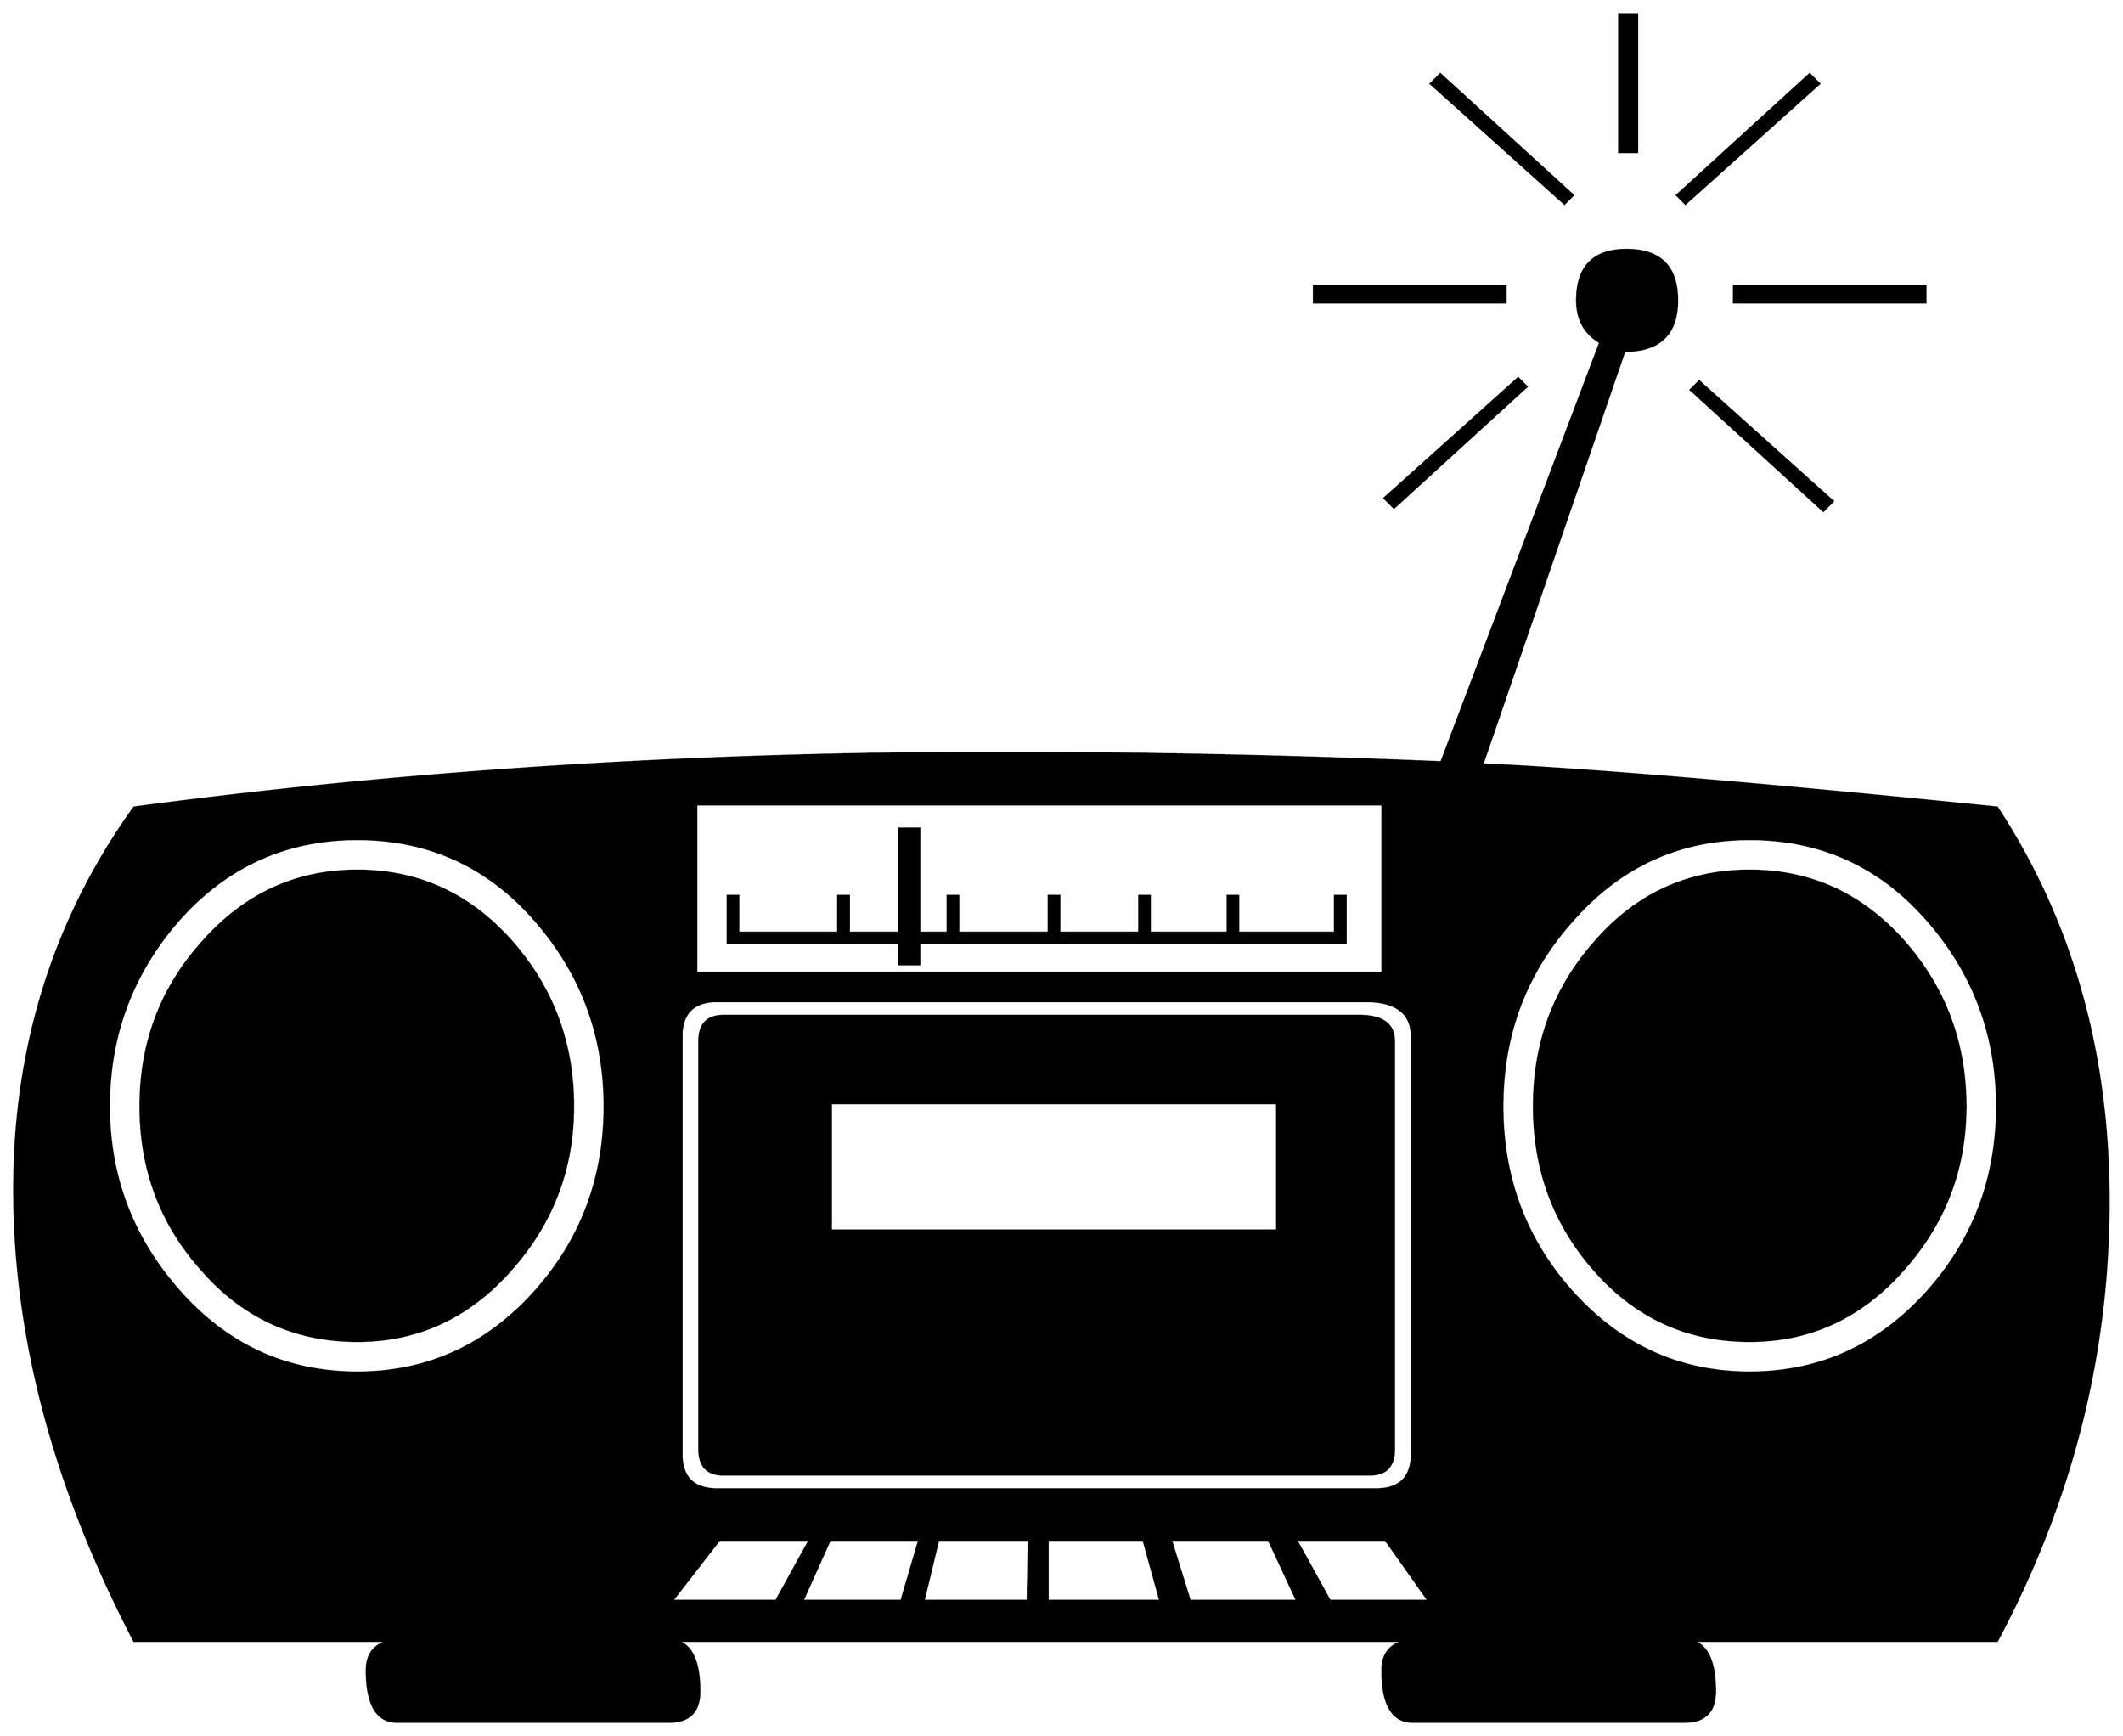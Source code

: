 


\begin{tikzpicture}[y=0.80pt, x=0.80pt, yscale=-1.0, xscale=1.0, inner sep=0pt, outer sep=0pt]
\begin{scope}[shift={(100.0,1903.0)},nonzero rule]
  \path[draw=.,fill=.,line width=1.600pt] (1747.0,-1525.0) --
    (1620.0,-1411.0) -- (1612.0,-1419.0) -- (1738.0,-1534.0) --
    (1747.0,-1525.0) -- cycle(1574.0,-1460.0) --
    (1557.0,-1460.0) -- (1557.0,-1591.0) -- (1574.0,-1591.0) --
    (1574.0,-1460.0) -- cycle(1848.0,-1317.0) --
    (1666.0,-1317.0) -- (1666.0,-1333.0) -- (1848.0,-1333.0) --
    (1848.0,-1317.0) -- cycle(1513.0,-1419.0) --
    (1505.0,-1411.0) -- (1378.0,-1525.0) -- (1387.0,-1534.0) --
    (1513.0,-1419.0) -- cycle(1760.0,-1128.0) --
    (1751.0,-1119.0) -- (1625.0,-1234.0) -- (1633.0,-1242.0) --
    (1760.0,-1128.0) -- cycle(1449.0,-1317.0) --
    (1267.0,-1317.0) -- (1267.0,-1333.0) -- (1449.0,-1333.0) --
    (1449.0,-1317.0) -- cycle(1469.0,-1237.0) --
    (1343.0,-1122.0) -- (1334.0,-1131.0) -- (1461.0,-1245.0) --
    (1469.0,-1237.0) -- cycle(2022.0,-463.0) .. controls
    (2022.0,-317.0) and (1986.667,-177.667) .. (1916.0,-45.0) --
    (1626.0,-45.0) .. controls (1640.667,-41.0) and (1648.0,-25.0)
    .. (1648.0,3.0) .. controls (1648.0,22.333) and (1638.333,32.0)
    .. (1619.0,32.0) -- (1361.0,32.0) .. controls (1341.667,32.0)
    and (1332.0,15.667) .. (1332.0,-17.0) .. controls
    (1332.0,-32.333) and (1339.333,-41.667) .. (1354.0,-45.0) --
    (661.0,-45.0) .. controls (675.667,-41.0) and (683.0,-25.0) ..
    (683.0,3.0) .. controls (683.0,22.333) and (673.333,32.0) ..
    (654.0,32.0) -- (396.0,32.0) .. controls (376.667,32.0) and
    (367.0,15.667) .. (367.0,-17.0) .. controls (367.0,-32.333) and
    (374.333,-41.667) .. (389.0,-45.0) -- (146.0,-45.0) .. controls
    (70.0,-191.0) and (32.0,-334.0) .. (32.0,-474.0) .. controls
    (32.0,-610.0) and (70.0,-731.0) .. (146.0,-837.0) ..
    controls (406.0,-871.667) and (679.0,-889.0) .. (965.0,-889.0)
    .. controls (1103.0,-889.0) and (1244.0,-886.0) ..
    (1388.0,-880.0) -- (1539.0,-1279.0) .. controls
    (1524.333,-1287.667) and (1517.0,-1301.0) .. (1517.0,-1319.0) ..
    controls (1517.0,-1351.0) and (1532.667,-1367.0) ..
    (1564.0,-1367.0) .. controls (1596.0,-1367.0) and
    (1612.0,-1351.0) .. (1612.0,-1319.0) .. controls
    (1612.0,-1287.0) and (1595.333,-1271.0) .. (1562.0,-1271.0) --
    (1427.0,-878.0) .. controls (1529.0,-873.333) and
    (1692.0,-859.667) .. (1916.0,-837.0) .. controls
    (1986.667,-729.0) and (2022.0,-604.333) .. (2022.0,-463.0) --
    cycle(1916.0,-553.0) .. controls (1916.0,-621.0) and
    (1893.667,-680.333) .. (1849.0,-731.0) .. controls
    (1804.333,-781.667) and (1748.333,-807.0) .. (1681.0,-807.0) ..
    controls (1613.667,-807.0) and (1557.333,-781.0) ..
    (1512.0,-729.0) .. controls (1468.0,-679.667) and
    (1446.0,-621.0) .. (1446.0,-553.0) .. controls
    (1446.0,-485.0) and (1468.0,-426.333) .. (1512.0,-377.0) ..
    controls (1558.0,-325.667) and (1614.333,-300.0) ..
    (1681.0,-300.0) .. controls (1747.667,-300.0) and
    (1804.0,-325.667) .. (1850.0,-377.0) .. controls
    (1894.0,-426.333) and (1916.0,-485.0) .. (1916.0,-553.0) --
    cycle(1332.0,-680.0) -- (1332.0,-840.0) -- (680.0,-840.0) --
    (680.0,-680.0) -- (1332.0,-680.0) -- cycle(1360.0,-223.0) --
    (1360.0,-619.0) .. controls (1360.0,-641.667) and
    (1345.333,-653.0) .. (1316.0,-653.0) -- (700.0,-653.0) ..
    controls (677.333,-653.0) and (666.0,-641.667) .. (666.0,-619.0)
    -- (666.0,-223.0) .. controls (666.0,-200.333) and
    (677.333,-189.0) .. (700.0,-189.0) -- (1326.0,-189.0) ..
    controls (1348.667,-189.0) and (1360.0,-200.333) ..
    (1360.0,-223.0) -- cycle(1376.0,-83.0) -- (1335.0,-141.0) --
    (1250.0,-141.0) -- (1282.0,-83.0) -- (1376.0,-83.0) --
    cycle(1251.0,-83.0) -- (1224.0,-141.0) -- (1131.0,-141.0) --
    (1149.0,-83.0) -- (1251.0,-83.0) -- cycle(1121.0,-83.0) --
    (1105.0,-141.0) -- (1014.0,-141.0) -- (1014.0,-83.0) --
    (1121.0,-83.0) -- cycle(996.0,-141.0) -- (910.0,-141.0) --
    (896.0,-83.0) -- (995.0,-83.0) -- (996.0,-141.0) --
    cycle(892.0,-141.0) -- (807.0,-141.0) -- (781.0,-83.0) --
    (875.0,-83.0) -- (892.0,-141.0) -- cycle(593.0,-553.0) ..
    controls (593.0,-621.0) and (570.667,-680.333) .. (526.0,-731.0)
    .. controls (481.333,-781.667) and (425.333,-807.0) ..
    (358.0,-807.0) .. controls (290.667,-807.0) and (234.333,-781.667)
    .. (189.0,-731.0) .. controls (144.333,-680.333) and
    (122.0,-621.0) .. (122.0,-553.0) .. controls (122.0,-485.667)
    and (144.667,-426.667) .. (190.0,-376.0) .. controls
    (235.333,-325.333) and (291.333,-300.0) .. (358.0,-300.0) ..
    controls (424.667,-300.0) and (481.0,-325.667) .. (527.0,-377.0)
    .. controls (571.0,-426.333) and (593.0,-485.0) ..
    (593.0,-553.0) -- cycle(788.0,-141.0) -- (702.0,-141.0) --
    (657.0,-83.0) -- (756.0,-83.0) -- (788.0,-141.0) --
    cycle(1886.0,-553.0) .. controls (1886.0,-494.333) and
    (1866.667,-443.0) .. (1828.0,-399.0) .. controls
    (1788.0,-353.0) and (1739.0,-330.0) .. (1681.0,-330.0) ..
    controls (1621.667,-330.0) and (1572.333,-352.667) ..
    (1533.0,-398.0) .. controls (1495.0,-441.333) and
    (1476.0,-493.0) .. (1476.0,-553.0) .. controls
    (1476.0,-613.0) and (1495.0,-664.667) .. (1533.0,-708.0) ..
    controls (1572.333,-754.0) and (1621.667,-777.0) ..
    (1681.0,-777.0) .. controls (1739.667,-777.0) and
    (1789.0,-754.0) .. (1829.0,-708.0) .. controls
    (1867.0,-664.0) and (1886.0,-612.333) .. (1886.0,-553.0) --
    cycle(1297.0,-708.0) -- (892.0,-708.0) -- (892.0,-688.0) --
    (873.0,-688.0) -- (873.0,-708.0) -- (710.0,-708.0) --
    (710.0,-753.0) -- (720.0,-753.0) -- (720.0,-718.0) --
    (815.0,-718.0) -- (815.0,-753.0) -- (825.0,-753.0) --
    (825.0,-718.0) -- (873.0,-718.0) -- (873.0,-817.0) --
    (892.0,-817.0) -- (892.0,-718.0) -- (919.0,-718.0) --
    (919.0,-753.0) -- (929.0,-753.0) -- (929.0,-718.0) --
    (1015.0,-718.0) -- (1015.0,-753.0) -- (1025.0,-753.0) --
    (1025.0,-718.0) -- (1101.0,-718.0) -- (1101.0,-753.0) --
    (1111.0,-753.0) -- (1111.0,-718.0) -- (1185.0,-718.0) --
    (1185.0,-753.0) -- (1195.0,-753.0) -- (1195.0,-718.0) --
    (1287.0,-718.0) -- (1287.0,-753.0) -- (1297.0,-753.0) --
    (1297.0,-708.0) -- cycle(1343.0,-227.0) .. controls
    (1343.0,-211.0) and (1335.333,-203.0) .. (1320.0,-203.0) --
    (706.0,-203.0) .. controls (690.667,-203.0) and (683.0,-211.0)
    .. (683.0,-227.0) -- (683.0,-615.0) .. controls
    (683.0,-631.0) and (690.667,-639.0) .. (706.0,-639.0) --
    (1310.0,-639.0) .. controls (1332.0,-639.0) and
    (1343.0,-631.0) .. (1343.0,-615.0) -- (1343.0,-227.0) --
    cycle(563.0,-553.0) .. controls (563.0,-494.333) and
    (543.667,-443.0) .. (505.0,-399.0) .. controls (465.0,-353.0)
    and (416.0,-330.0) .. (358.0,-330.0) .. controls
    (298.667,-330.0) and (249.333,-352.667) .. (210.0,-398.0) ..
    controls (171.333,-441.333) and (152.0,-493.0) .. (152.0,-553.0)
    .. controls (152.0,-613.0) and (171.333,-664.667) ..
    (210.0,-708.0) .. controls (250.0,-754.0) and (299.333,-777.0)
    .. (358.0,-777.0) .. controls (416.667,-777.0) and
    (466.0,-754.0) .. (506.0,-708.0) .. controls (544.0,-664.0)
    and (563.0,-612.333) .. (563.0,-553.0) -- cycle(1232.0,-435.0)
    -- (1232.0,-556.0) -- (808.0,-556.0) -- (808.0,-435.0) --
    (1232.0,-435.0) -- cycle;
\end{scope}

\end{tikzpicture}

